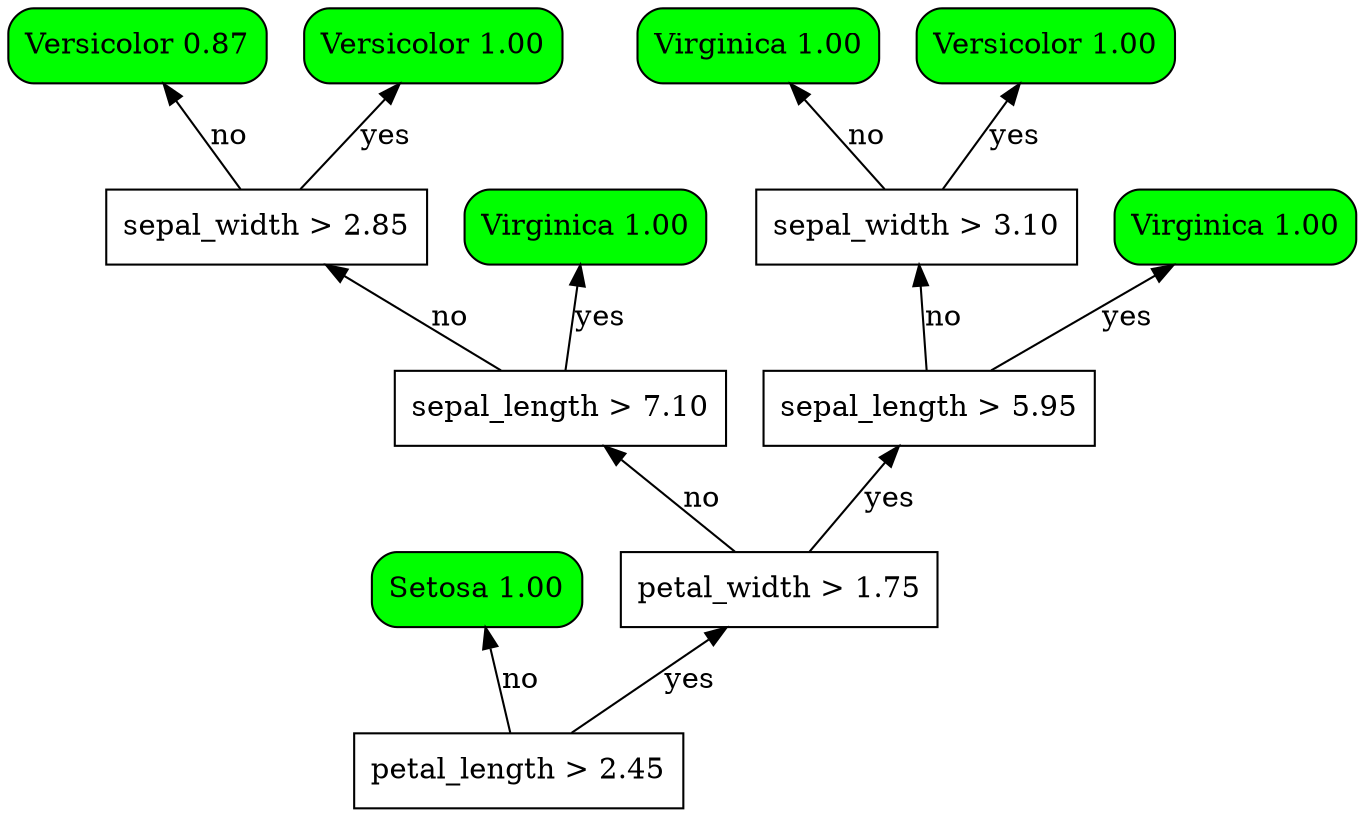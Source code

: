 digraph {
rankdir = BT;
subgraph{
node1 [label="petal_length > 2.45", shape="box"];
node3 [label="Setosa 1.00", shape="box", style="rounded,filled", fillcolor="green"];
node2 [label="petal_width > 1.75", shape="box"];
node5 [label="sepal_length > 7.10", shape="box"];
node11 [label="sepal_width > 2.85", shape="box"];
node23 [label="Versicolor 0.87", shape="box", style="rounded,filled", fillcolor="green"];
node22 [label="Versicolor 1.00", shape="box", style="rounded,filled", fillcolor="green"];
node10 [label="Virginica 1.00", shape="box", style="rounded,filled", fillcolor="green"];
node4 [label="sepal_length > 5.95", shape="box"];
node9 [label="sepal_width > 3.10", shape="box"];
node19 [label="Virginica 1.00", shape="box", style="rounded,filled", fillcolor="green"];
node18 [label="Versicolor 1.00", shape="box", style="rounded,filled", fillcolor="green"];
node8 [label="Virginica 1.00", shape="box", style="rounded,filled", fillcolor="green"];
node1 -> node3 [label="no"]
node1 -> node2 [label="yes"]
node2 -> node5 [label="no"]
node5 -> node11 [label="no"]
node11 -> node23 [label="no"]
node11 -> node22 [label="yes"]
node5 -> node10 [label="yes"]
node2 -> node4 [label="yes"]
node4 -> node9 [label="no"]
node9 -> node19 [label="no"]
node9 -> node18 [label="yes"]
node4 -> node8 [label="yes"]
{rank = same; node1;}
{rank = same; node3; node2;}
{rank = same; node5; node4;}
{rank = same; node11; node10; node9; node8;}
{rank = same; node23; node22; node19; node18;}
}
}
